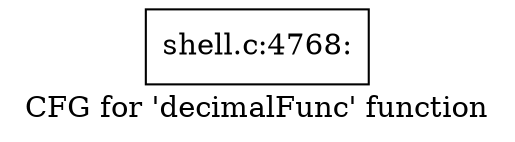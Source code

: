 digraph "CFG for 'decimalFunc' function" {
	label="CFG for 'decimalFunc' function";

	Node0x560276941510 [shape=record,label="{shell.c:4768:}"];
}
